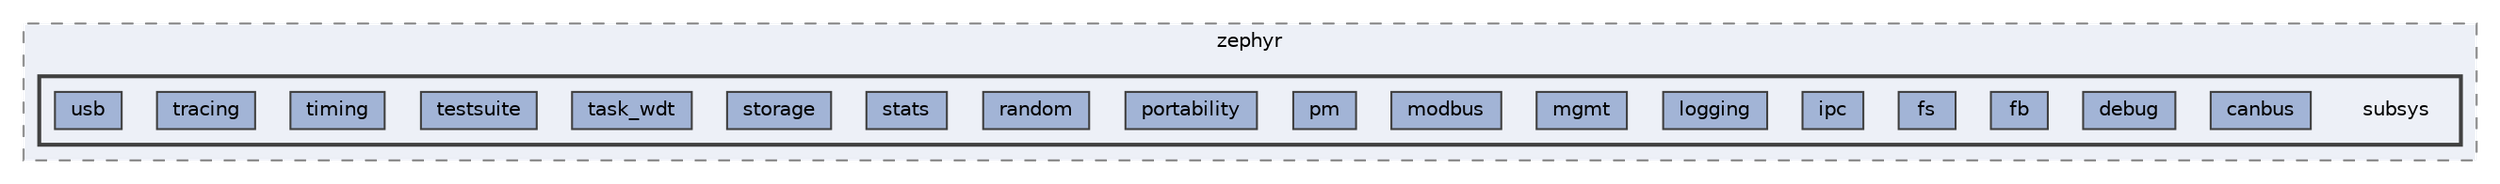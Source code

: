 digraph "build/zephyr/subsys"
{
 // LATEX_PDF_SIZE
  bgcolor="transparent";
  edge [fontname=Helvetica,fontsize=10,labelfontname=Helvetica,labelfontsize=10];
  node [fontname=Helvetica,fontsize=10,shape=box,height=0.2,width=0.4];
  compound=true
  subgraph clusterdir_f7639fc20e46d12196656ffbd43ee581 {
    graph [ bgcolor="#edf0f7", pencolor="grey50", label="zephyr", fontname=Helvetica,fontsize=10 style="filled,dashed", URL="dir_f7639fc20e46d12196656ffbd43ee581.html",tooltip=""]
  subgraph clusterdir_fee2df84931cf9d66e516b35c2f3fff7 {
    graph [ bgcolor="#edf0f7", pencolor="grey25", label="", fontname=Helvetica,fontsize=10 style="filled,bold", URL="dir_fee2df84931cf9d66e516b35c2f3fff7.html",tooltip=""]
    dir_fee2df84931cf9d66e516b35c2f3fff7 [shape=plaintext, label="subsys"];
  dir_93d18ca7c3a343c4a21bc47641664a58 [label="canbus", fillcolor="#a2b4d6", color="grey25", style="filled", URL="dir_93d18ca7c3a343c4a21bc47641664a58.html",tooltip=""];
  dir_cce3c69a0eb3562a68284aa9ecc197c7 [label="debug", fillcolor="#a2b4d6", color="grey25", style="filled", URL="dir_cce3c69a0eb3562a68284aa9ecc197c7.html",tooltip=""];
  dir_68cba3d237fdca7bb7d534b3803ba633 [label="fb", fillcolor="#a2b4d6", color="grey25", style="filled", URL="dir_68cba3d237fdca7bb7d534b3803ba633.html",tooltip=""];
  dir_f9c827807aaad5a92e0385eab914032c [label="fs", fillcolor="#a2b4d6", color="grey25", style="filled", URL="dir_f9c827807aaad5a92e0385eab914032c.html",tooltip=""];
  dir_11ea6e946bff6cb02bebd36b49294f3e [label="ipc", fillcolor="#a2b4d6", color="grey25", style="filled", URL="dir_11ea6e946bff6cb02bebd36b49294f3e.html",tooltip=""];
  dir_52163122d5f05a336bf420b04f37d46a [label="logging", fillcolor="#a2b4d6", color="grey25", style="filled", URL="dir_52163122d5f05a336bf420b04f37d46a.html",tooltip=""];
  dir_2faef9974c11762ae1d1bbcb9998692b [label="mgmt", fillcolor="#a2b4d6", color="grey25", style="filled", URL="dir_2faef9974c11762ae1d1bbcb9998692b.html",tooltip=""];
  dir_35a0684a3447e2a5f26eb3a4a8c115ef [label="modbus", fillcolor="#a2b4d6", color="grey25", style="filled", URL="dir_35a0684a3447e2a5f26eb3a4a8c115ef.html",tooltip=""];
  dir_519fff5ce7f8286309ec8df730bdb421 [label="pm", fillcolor="#a2b4d6", color="grey25", style="filled", URL="dir_519fff5ce7f8286309ec8df730bdb421.html",tooltip=""];
  dir_ac63092506249ff80cb78291de632d5e [label="portability", fillcolor="#a2b4d6", color="grey25", style="filled", URL="dir_ac63092506249ff80cb78291de632d5e.html",tooltip=""];
  dir_e8bb49a27736d769816da2b27ea87cd7 [label="random", fillcolor="#a2b4d6", color="grey25", style="filled", URL="dir_e8bb49a27736d769816da2b27ea87cd7.html",tooltip=""];
  dir_b2fa95763c0ee2e760f148191dc98e2a [label="stats", fillcolor="#a2b4d6", color="grey25", style="filled", URL="dir_b2fa95763c0ee2e760f148191dc98e2a.html",tooltip=""];
  dir_52fe624d07afbb56db03f73e783da3a5 [label="storage", fillcolor="#a2b4d6", color="grey25", style="filled", URL="dir_52fe624d07afbb56db03f73e783da3a5.html",tooltip=""];
  dir_06c42c1a0aeae9b3d3a68b162a97465b [label="task_wdt", fillcolor="#a2b4d6", color="grey25", style="filled", URL="dir_06c42c1a0aeae9b3d3a68b162a97465b.html",tooltip=""];
  dir_f54cbfa4aafe1df71bf5ae47c758041a [label="testsuite", fillcolor="#a2b4d6", color="grey25", style="filled", URL="dir_f54cbfa4aafe1df71bf5ae47c758041a.html",tooltip=""];
  dir_b1f843e123cbfb1785b8124dd56f9599 [label="timing", fillcolor="#a2b4d6", color="grey25", style="filled", URL="dir_b1f843e123cbfb1785b8124dd56f9599.html",tooltip=""];
  dir_0e3b9be954fdd511a75c4d3fc55758e6 [label="tracing", fillcolor="#a2b4d6", color="grey25", style="filled", URL="dir_0e3b9be954fdd511a75c4d3fc55758e6.html",tooltip=""];
  dir_919eb282cac8fb1a72e12696c7823745 [label="usb", fillcolor="#a2b4d6", color="grey25", style="filled", URL="dir_919eb282cac8fb1a72e12696c7823745.html",tooltip=""];
  }
  }
}
